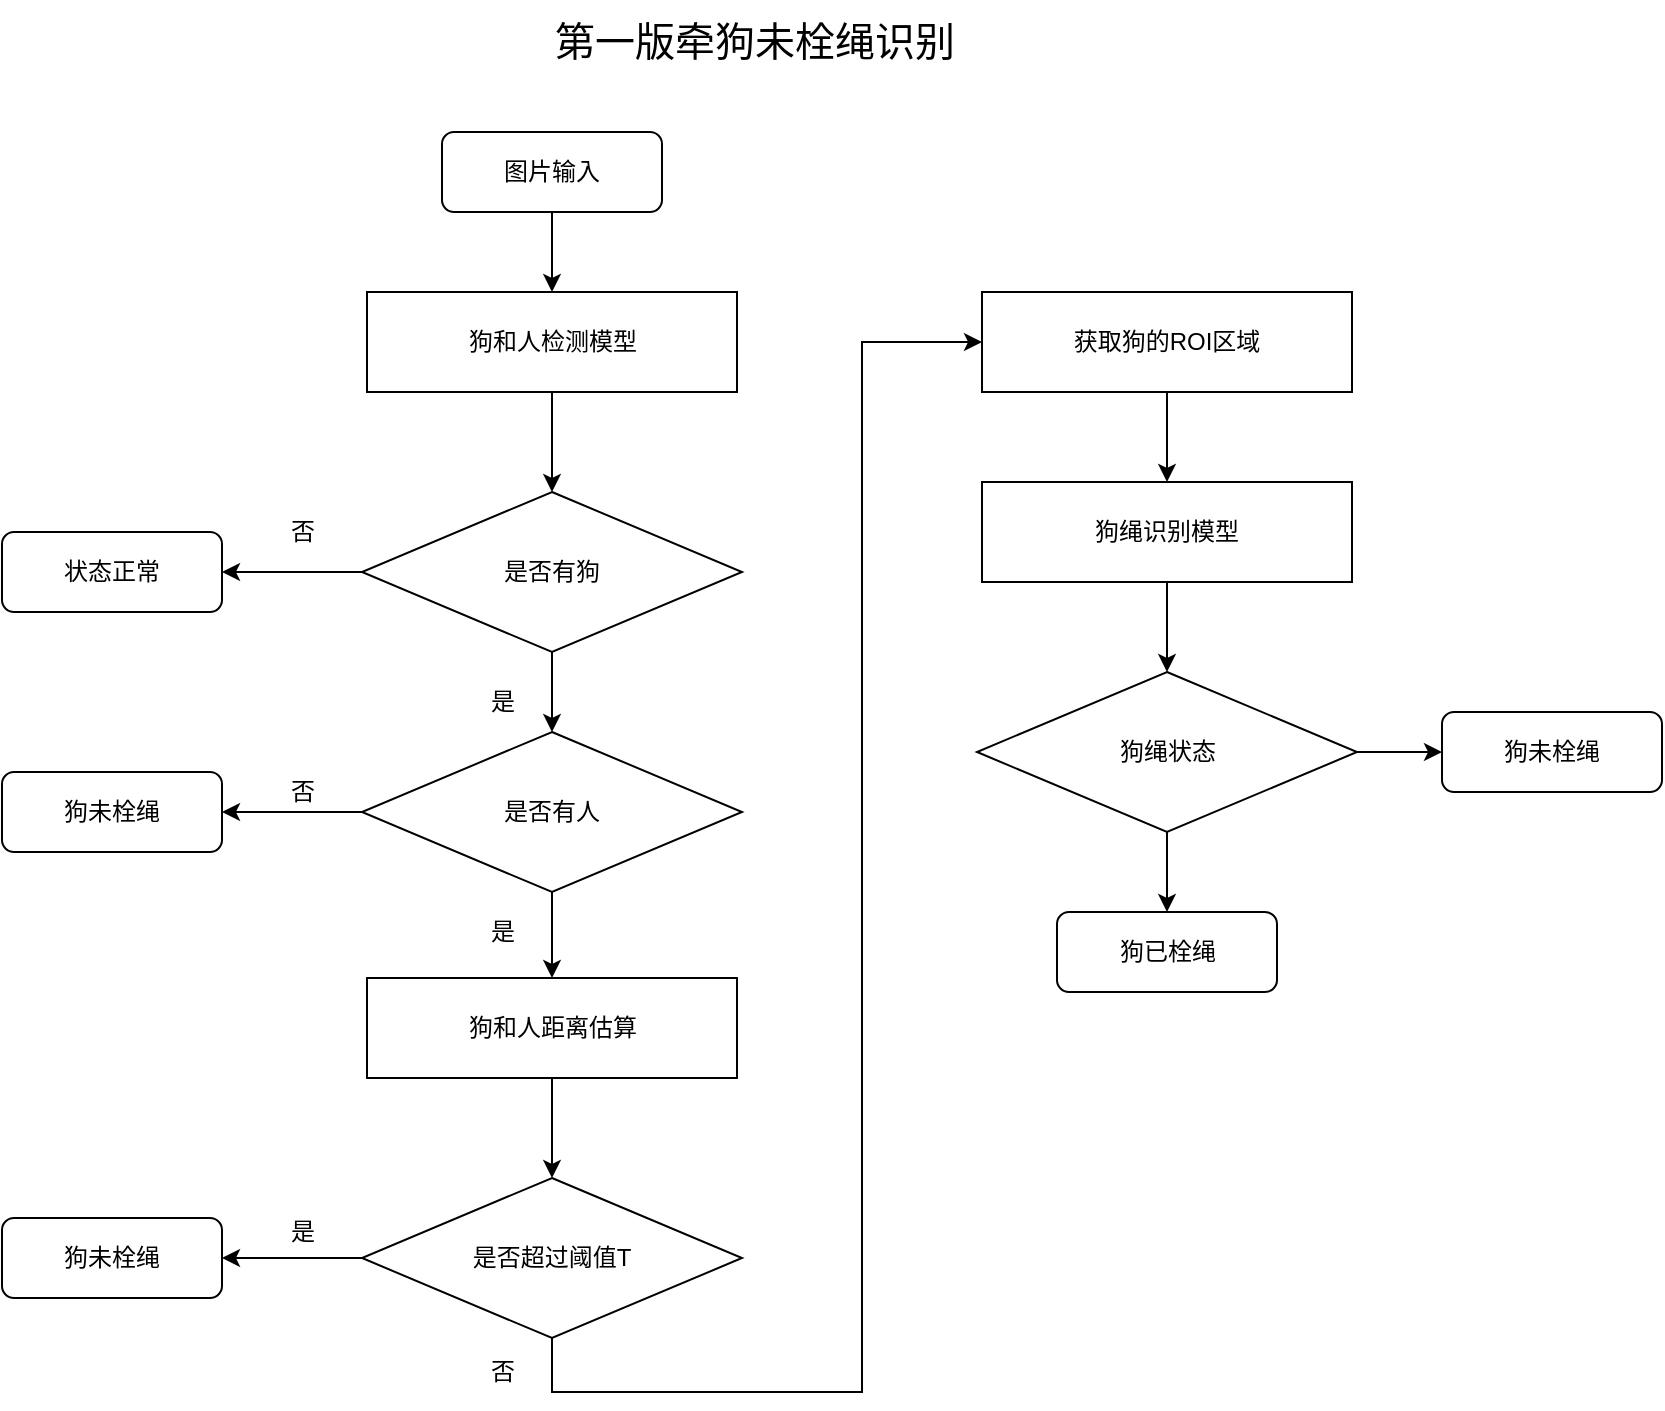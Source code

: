 <mxfile version="20.2.0" type="github">
  <diagram id="C5RBs43oDa-KdzZeNtuy" name="Page-1">
    <mxGraphModel dx="2182" dy="805" grid="1" gridSize="10" guides="1" tooltips="1" connect="1" arrows="1" fold="1" page="1" pageScale="1" pageWidth="827" pageHeight="1169" math="0" shadow="0">
      <root>
        <mxCell id="WIyWlLk6GJQsqaUBKTNV-0" />
        <mxCell id="WIyWlLk6GJQsqaUBKTNV-1" parent="WIyWlLk6GJQsqaUBKTNV-0" />
        <mxCell id="5en3B6j00g3Lg-ZKNnO_-3" value="" style="edgeStyle=orthogonalEdgeStyle;rounded=0;orthogonalLoop=1;jettySize=auto;html=1;" edge="1" parent="WIyWlLk6GJQsqaUBKTNV-1" source="5en3B6j00g3Lg-ZKNnO_-0" target="5en3B6j00g3Lg-ZKNnO_-1">
          <mxGeometry relative="1" as="geometry" />
        </mxCell>
        <mxCell id="5en3B6j00g3Lg-ZKNnO_-0" value="图片输入" style="rounded=1;whiteSpace=wrap;html=1;" vertex="1" parent="WIyWlLk6GJQsqaUBKTNV-1">
          <mxGeometry x="170" y="80" width="110" height="40" as="geometry" />
        </mxCell>
        <mxCell id="5en3B6j00g3Lg-ZKNnO_-4" value="" style="edgeStyle=orthogonalEdgeStyle;rounded=0;orthogonalLoop=1;jettySize=auto;html=1;" edge="1" parent="WIyWlLk6GJQsqaUBKTNV-1" source="5en3B6j00g3Lg-ZKNnO_-1" target="5en3B6j00g3Lg-ZKNnO_-2">
          <mxGeometry relative="1" as="geometry" />
        </mxCell>
        <mxCell id="5en3B6j00g3Lg-ZKNnO_-1" value="狗和人检测模型" style="rounded=0;whiteSpace=wrap;html=1;" vertex="1" parent="WIyWlLk6GJQsqaUBKTNV-1">
          <mxGeometry x="132.5" y="160" width="185" height="50" as="geometry" />
        </mxCell>
        <mxCell id="5en3B6j00g3Lg-ZKNnO_-7" value="" style="edgeStyle=orthogonalEdgeStyle;rounded=0;orthogonalLoop=1;jettySize=auto;html=1;" edge="1" parent="WIyWlLk6GJQsqaUBKTNV-1" source="5en3B6j00g3Lg-ZKNnO_-2" target="5en3B6j00g3Lg-ZKNnO_-6">
          <mxGeometry relative="1" as="geometry" />
        </mxCell>
        <mxCell id="5en3B6j00g3Lg-ZKNnO_-13" value="" style="edgeStyle=orthogonalEdgeStyle;rounded=0;orthogonalLoop=1;jettySize=auto;html=1;" edge="1" parent="WIyWlLk6GJQsqaUBKTNV-1" source="5en3B6j00g3Lg-ZKNnO_-2" target="5en3B6j00g3Lg-ZKNnO_-9">
          <mxGeometry relative="1" as="geometry" />
        </mxCell>
        <mxCell id="5en3B6j00g3Lg-ZKNnO_-2" value="是否有狗" style="rhombus;whiteSpace=wrap;html=1;" vertex="1" parent="WIyWlLk6GJQsqaUBKTNV-1">
          <mxGeometry x="130" y="260" width="190" height="80" as="geometry" />
        </mxCell>
        <mxCell id="5en3B6j00g3Lg-ZKNnO_-6" value="状态正常" style="rounded=1;whiteSpace=wrap;html=1;" vertex="1" parent="WIyWlLk6GJQsqaUBKTNV-1">
          <mxGeometry x="-50" y="280" width="110" height="40" as="geometry" />
        </mxCell>
        <mxCell id="5en3B6j00g3Lg-ZKNnO_-8" value="否" style="text;html=1;align=center;verticalAlign=middle;resizable=0;points=[];autosize=1;strokeColor=none;fillColor=none;" vertex="1" parent="WIyWlLk6GJQsqaUBKTNV-1">
          <mxGeometry x="80" y="265" width="40" height="30" as="geometry" />
        </mxCell>
        <mxCell id="5en3B6j00g3Lg-ZKNnO_-11" value="" style="edgeStyle=orthogonalEdgeStyle;rounded=0;orthogonalLoop=1;jettySize=auto;html=1;" edge="1" parent="WIyWlLk6GJQsqaUBKTNV-1" source="5en3B6j00g3Lg-ZKNnO_-9" target="5en3B6j00g3Lg-ZKNnO_-10">
          <mxGeometry relative="1" as="geometry" />
        </mxCell>
        <mxCell id="5en3B6j00g3Lg-ZKNnO_-17" value="" style="edgeStyle=orthogonalEdgeStyle;rounded=0;orthogonalLoop=1;jettySize=auto;html=1;" edge="1" parent="WIyWlLk6GJQsqaUBKTNV-1" source="5en3B6j00g3Lg-ZKNnO_-9" target="5en3B6j00g3Lg-ZKNnO_-16">
          <mxGeometry relative="1" as="geometry" />
        </mxCell>
        <mxCell id="5en3B6j00g3Lg-ZKNnO_-9" value="是否有人" style="rhombus;whiteSpace=wrap;html=1;" vertex="1" parent="WIyWlLk6GJQsqaUBKTNV-1">
          <mxGeometry x="130" y="380" width="190" height="80" as="geometry" />
        </mxCell>
        <mxCell id="5en3B6j00g3Lg-ZKNnO_-10" value="狗未栓绳" style="rounded=1;whiteSpace=wrap;html=1;" vertex="1" parent="WIyWlLk6GJQsqaUBKTNV-1">
          <mxGeometry x="-50" y="400" width="110" height="40" as="geometry" />
        </mxCell>
        <mxCell id="5en3B6j00g3Lg-ZKNnO_-12" value="否" style="text;html=1;align=center;verticalAlign=middle;resizable=0;points=[];autosize=1;strokeColor=none;fillColor=none;" vertex="1" parent="WIyWlLk6GJQsqaUBKTNV-1">
          <mxGeometry x="80" y="395" width="40" height="30" as="geometry" />
        </mxCell>
        <mxCell id="5en3B6j00g3Lg-ZKNnO_-14" value="是" style="text;html=1;align=center;verticalAlign=middle;resizable=0;points=[];autosize=1;strokeColor=none;fillColor=none;" vertex="1" parent="WIyWlLk6GJQsqaUBKTNV-1">
          <mxGeometry x="180" y="350" width="40" height="30" as="geometry" />
        </mxCell>
        <mxCell id="5en3B6j00g3Lg-ZKNnO_-23" value="" style="edgeStyle=orthogonalEdgeStyle;rounded=0;orthogonalLoop=1;jettySize=auto;html=1;" edge="1" parent="WIyWlLk6GJQsqaUBKTNV-1" source="5en3B6j00g3Lg-ZKNnO_-16" target="5en3B6j00g3Lg-ZKNnO_-19">
          <mxGeometry relative="1" as="geometry" />
        </mxCell>
        <mxCell id="5en3B6j00g3Lg-ZKNnO_-16" value="狗和人距离估算" style="rounded=0;whiteSpace=wrap;html=1;" vertex="1" parent="WIyWlLk6GJQsqaUBKTNV-1">
          <mxGeometry x="132.5" y="503" width="185" height="50" as="geometry" />
        </mxCell>
        <mxCell id="5en3B6j00g3Lg-ZKNnO_-18" value="是" style="text;html=1;align=center;verticalAlign=middle;resizable=0;points=[];autosize=1;strokeColor=none;fillColor=none;" vertex="1" parent="WIyWlLk6GJQsqaUBKTNV-1">
          <mxGeometry x="180" y="465" width="40" height="30" as="geometry" />
        </mxCell>
        <mxCell id="5en3B6j00g3Lg-ZKNnO_-21" value="" style="edgeStyle=orthogonalEdgeStyle;rounded=0;orthogonalLoop=1;jettySize=auto;html=1;" edge="1" parent="WIyWlLk6GJQsqaUBKTNV-1" source="5en3B6j00g3Lg-ZKNnO_-19" target="5en3B6j00g3Lg-ZKNnO_-20">
          <mxGeometry relative="1" as="geometry" />
        </mxCell>
        <mxCell id="5en3B6j00g3Lg-ZKNnO_-25" style="edgeStyle=orthogonalEdgeStyle;rounded=0;orthogonalLoop=1;jettySize=auto;html=1;entryX=0;entryY=0.5;entryDx=0;entryDy=0;exitX=0.5;exitY=1;exitDx=0;exitDy=0;" edge="1" parent="WIyWlLk6GJQsqaUBKTNV-1" source="5en3B6j00g3Lg-ZKNnO_-19" target="5en3B6j00g3Lg-ZKNnO_-24">
          <mxGeometry relative="1" as="geometry">
            <Array as="points">
              <mxPoint x="225" y="710" />
              <mxPoint x="380" y="710" />
              <mxPoint x="380" y="185" />
            </Array>
          </mxGeometry>
        </mxCell>
        <mxCell id="5en3B6j00g3Lg-ZKNnO_-19" value="是否超过阈值T" style="rhombus;whiteSpace=wrap;html=1;" vertex="1" parent="WIyWlLk6GJQsqaUBKTNV-1">
          <mxGeometry x="130" y="603" width="190" height="80" as="geometry" />
        </mxCell>
        <mxCell id="5en3B6j00g3Lg-ZKNnO_-20" value="狗未栓绳" style="rounded=1;whiteSpace=wrap;html=1;" vertex="1" parent="WIyWlLk6GJQsqaUBKTNV-1">
          <mxGeometry x="-50" y="623" width="110" height="40" as="geometry" />
        </mxCell>
        <mxCell id="5en3B6j00g3Lg-ZKNnO_-22" value="是" style="text;html=1;align=center;verticalAlign=middle;resizable=0;points=[];autosize=1;strokeColor=none;fillColor=none;" vertex="1" parent="WIyWlLk6GJQsqaUBKTNV-1">
          <mxGeometry x="80" y="615" width="40" height="30" as="geometry" />
        </mxCell>
        <mxCell id="5en3B6j00g3Lg-ZKNnO_-28" value="" style="edgeStyle=orthogonalEdgeStyle;rounded=0;orthogonalLoop=1;jettySize=auto;html=1;" edge="1" parent="WIyWlLk6GJQsqaUBKTNV-1" source="5en3B6j00g3Lg-ZKNnO_-24" target="5en3B6j00g3Lg-ZKNnO_-27">
          <mxGeometry relative="1" as="geometry" />
        </mxCell>
        <mxCell id="5en3B6j00g3Lg-ZKNnO_-24" value="获取狗的ROI区域" style="rounded=0;whiteSpace=wrap;html=1;" vertex="1" parent="WIyWlLk6GJQsqaUBKTNV-1">
          <mxGeometry x="440" y="160" width="185" height="50" as="geometry" />
        </mxCell>
        <mxCell id="5en3B6j00g3Lg-ZKNnO_-26" value="否" style="text;html=1;align=center;verticalAlign=middle;resizable=0;points=[];autosize=1;strokeColor=none;fillColor=none;" vertex="1" parent="WIyWlLk6GJQsqaUBKTNV-1">
          <mxGeometry x="180" y="685" width="40" height="30" as="geometry" />
        </mxCell>
        <mxCell id="5en3B6j00g3Lg-ZKNnO_-31" value="" style="edgeStyle=orthogonalEdgeStyle;rounded=0;orthogonalLoop=1;jettySize=auto;html=1;" edge="1" parent="WIyWlLk6GJQsqaUBKTNV-1" source="5en3B6j00g3Lg-ZKNnO_-27" target="5en3B6j00g3Lg-ZKNnO_-30">
          <mxGeometry relative="1" as="geometry" />
        </mxCell>
        <mxCell id="5en3B6j00g3Lg-ZKNnO_-27" value="狗绳识别模型" style="rounded=0;whiteSpace=wrap;html=1;" vertex="1" parent="WIyWlLk6GJQsqaUBKTNV-1">
          <mxGeometry x="440" y="255" width="185" height="50" as="geometry" />
        </mxCell>
        <mxCell id="5en3B6j00g3Lg-ZKNnO_-29" value="狗未栓绳" style="rounded=1;whiteSpace=wrap;html=1;" vertex="1" parent="WIyWlLk6GJQsqaUBKTNV-1">
          <mxGeometry x="670" y="370" width="110" height="40" as="geometry" />
        </mxCell>
        <mxCell id="5en3B6j00g3Lg-ZKNnO_-32" value="" style="edgeStyle=orthogonalEdgeStyle;rounded=0;orthogonalLoop=1;jettySize=auto;html=1;" edge="1" parent="WIyWlLk6GJQsqaUBKTNV-1" source="5en3B6j00g3Lg-ZKNnO_-30" target="5en3B6j00g3Lg-ZKNnO_-29">
          <mxGeometry relative="1" as="geometry" />
        </mxCell>
        <mxCell id="5en3B6j00g3Lg-ZKNnO_-34" value="" style="edgeStyle=orthogonalEdgeStyle;rounded=0;orthogonalLoop=1;jettySize=auto;html=1;" edge="1" parent="WIyWlLk6GJQsqaUBKTNV-1" source="5en3B6j00g3Lg-ZKNnO_-30" target="5en3B6j00g3Lg-ZKNnO_-33">
          <mxGeometry relative="1" as="geometry" />
        </mxCell>
        <mxCell id="5en3B6j00g3Lg-ZKNnO_-30" value="狗绳状态" style="rhombus;whiteSpace=wrap;html=1;" vertex="1" parent="WIyWlLk6GJQsqaUBKTNV-1">
          <mxGeometry x="437.5" y="350" width="190" height="80" as="geometry" />
        </mxCell>
        <mxCell id="5en3B6j00g3Lg-ZKNnO_-33" value="狗已栓绳" style="rounded=1;whiteSpace=wrap;html=1;" vertex="1" parent="WIyWlLk6GJQsqaUBKTNV-1">
          <mxGeometry x="477.5" y="470" width="110" height="40" as="geometry" />
        </mxCell>
        <mxCell id="5en3B6j00g3Lg-ZKNnO_-35" value="第一版牵狗未栓绳识别" style="text;html=1;align=center;verticalAlign=middle;resizable=0;points=[];autosize=1;strokeColor=none;fillColor=none;fontSize=20;" vertex="1" parent="WIyWlLk6GJQsqaUBKTNV-1">
          <mxGeometry x="216" y="14" width="220" height="40" as="geometry" />
        </mxCell>
      </root>
    </mxGraphModel>
  </diagram>
</mxfile>
